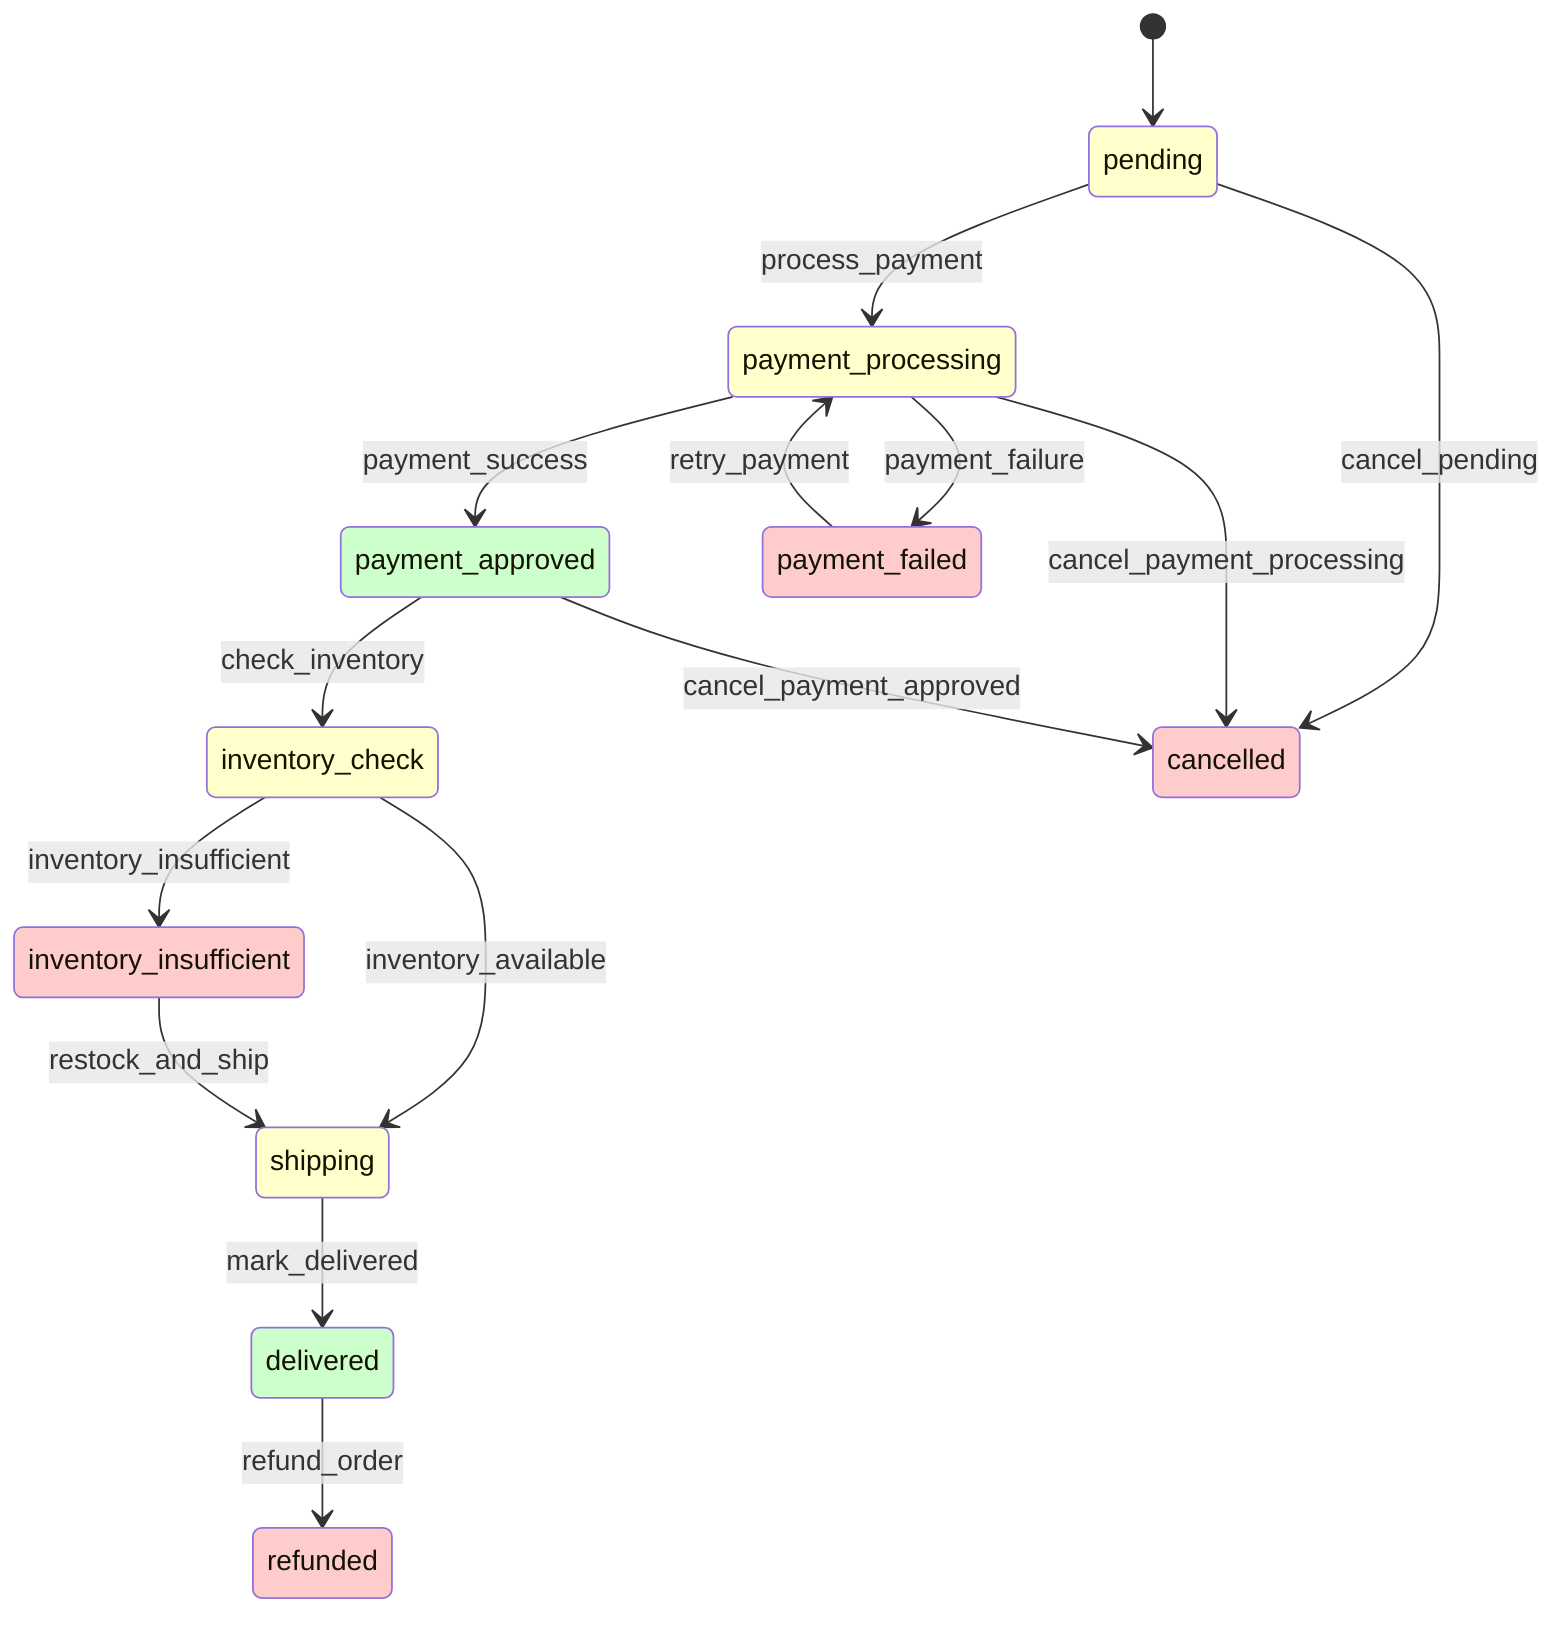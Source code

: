 stateDiagram-v2
    classDef currentPlace font-weight:bold,stroke-width:4px
    classDef errorState fill:#ffcccc
    classDef successState fill:#ccffcc
    classDef processingState fill:#ffffcc

    pending
    payment_processing
    payment_approved
    payment_failed
    inventory_check
    inventory_insufficient
    shipping
    delivered
    cancelled
    refunded

    %% Initial state
    [*] --> pending

    %% Payment flow
    pending --> payment_processing : process_payment
    payment_processing --> payment_approved : payment_success
    payment_processing --> payment_failed : payment_failure
    payment_failed --> payment_processing : retry_payment

    %% Inventory flow
    payment_approved --> inventory_check : check_inventory
    inventory_check --> shipping : inventory_available
    inventory_check --> inventory_insufficient : inventory_insufficient
    inventory_insufficient --> shipping : restock_and_ship

    %% Delivery flow
    shipping --> delivered : mark_delivered
    delivered --> refunded : refund_order

    %% Cancellation paths
    pending --> cancelled : cancel_pending
    payment_processing --> cancelled : cancel_payment_processing
    payment_approved --> cancelled : cancel_payment_approved

    %% State styling
    class pending processingState
    class payment_processing processingState
    class payment_approved successState
    class payment_failed errorState
    class inventory_check processingState
    class inventory_insufficient errorState
    class shipping processingState
    class delivered successState
    class cancelled errorState
    class refunded errorState